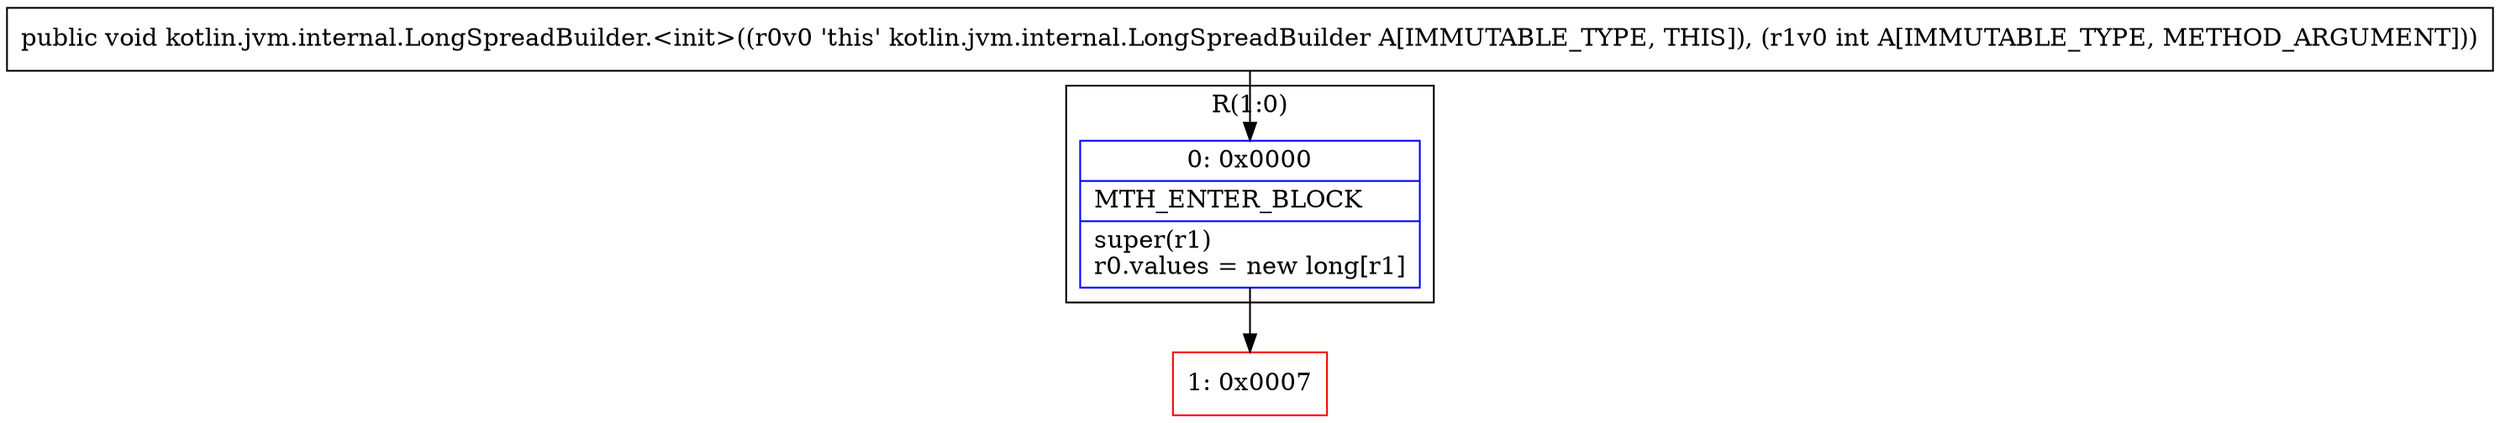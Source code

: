digraph "CFG forkotlin.jvm.internal.LongSpreadBuilder.\<init\>(I)V" {
subgraph cluster_Region_1185288298 {
label = "R(1:0)";
node [shape=record,color=blue];
Node_0 [shape=record,label="{0\:\ 0x0000|MTH_ENTER_BLOCK\l|super(r1)\lr0.values = new long[r1]\l}"];
}
Node_1 [shape=record,color=red,label="{1\:\ 0x0007}"];
MethodNode[shape=record,label="{public void kotlin.jvm.internal.LongSpreadBuilder.\<init\>((r0v0 'this' kotlin.jvm.internal.LongSpreadBuilder A[IMMUTABLE_TYPE, THIS]), (r1v0 int A[IMMUTABLE_TYPE, METHOD_ARGUMENT])) }"];
MethodNode -> Node_0;
Node_0 -> Node_1;
}

